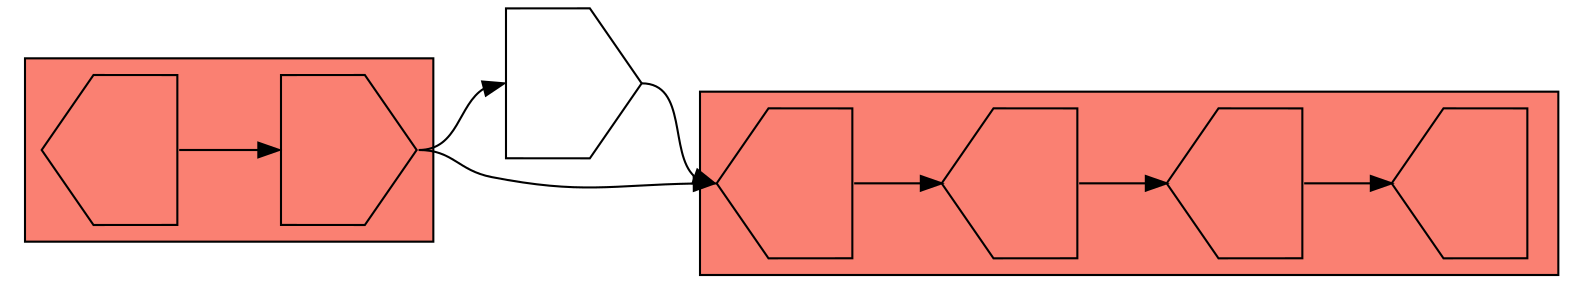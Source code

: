 digraph asm {
	rotate=90;
	edge [headport=n,tailport=s];
subgraph cluster_C13090_11946_1050_1771 {
	13090 [label="",height=1,width=1,shape=house];
	11946 [label="",height=1,width=1,shape=house];
	1050 [label="",height=1,width=1,shape=house];
	1771 [label="",height=1,width=1,shape=house];
	style=filled;
	fillcolor=salmon;
}
subgraph cluster_C14798_12095 {
	14798 [label="",height=1,width=1,shape=house];
	12095 [label="",height=1,width=1,shape=invhouse];
	style=filled;
	fillcolor=salmon;
}
	13772 [label="",height=1,width=1,shape=invhouse];
	13090 -> 11946
	11946 -> 1050
	1050 -> 1771
	12095 -> 13090
	12095 -> 13772
	13772 -> 13090
	14798 -> 12095
}